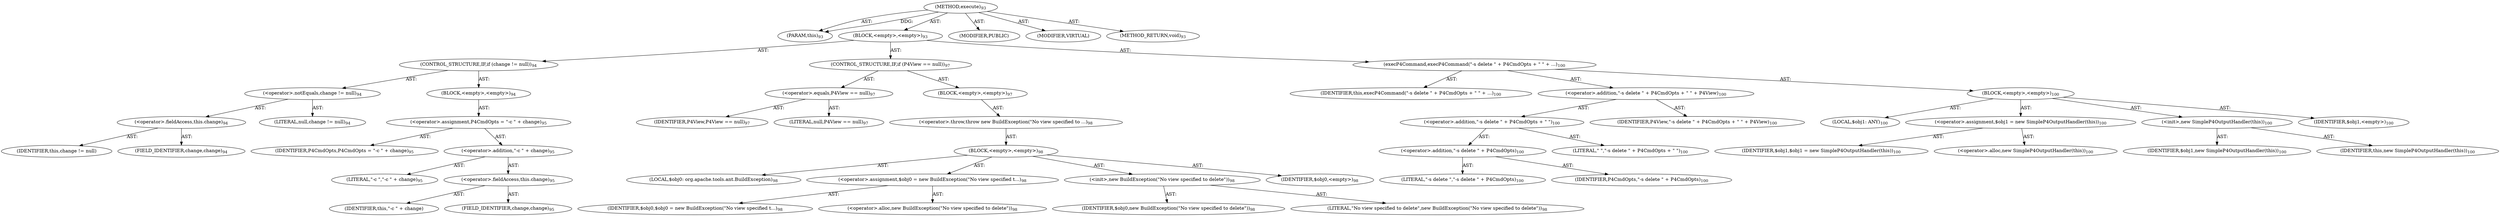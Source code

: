 digraph "execute" {  
"111669149697" [label = <(METHOD,execute)<SUB>93</SUB>> ]
"115964116993" [label = <(PARAM,this)<SUB>93</SUB>> ]
"25769803777" [label = <(BLOCK,&lt;empty&gt;,&lt;empty&gt;)<SUB>93</SUB>> ]
"47244640256" [label = <(CONTROL_STRUCTURE,IF,if (change != null))<SUB>94</SUB>> ]
"30064771074" [label = <(&lt;operator&gt;.notEquals,change != null)<SUB>94</SUB>> ]
"30064771075" [label = <(&lt;operator&gt;.fieldAccess,this.change)<SUB>94</SUB>> ]
"68719476740" [label = <(IDENTIFIER,this,change != null)> ]
"55834574849" [label = <(FIELD_IDENTIFIER,change,change)<SUB>94</SUB>> ]
"90194313216" [label = <(LITERAL,null,change != null)<SUB>94</SUB>> ]
"25769803778" [label = <(BLOCK,&lt;empty&gt;,&lt;empty&gt;)<SUB>94</SUB>> ]
"30064771076" [label = <(&lt;operator&gt;.assignment,P4CmdOpts = &quot;-c &quot; + change)<SUB>95</SUB>> ]
"68719476741" [label = <(IDENTIFIER,P4CmdOpts,P4CmdOpts = &quot;-c &quot; + change)<SUB>95</SUB>> ]
"30064771077" [label = <(&lt;operator&gt;.addition,&quot;-c &quot; + change)<SUB>95</SUB>> ]
"90194313217" [label = <(LITERAL,&quot;-c &quot;,&quot;-c &quot; + change)<SUB>95</SUB>> ]
"30064771078" [label = <(&lt;operator&gt;.fieldAccess,this.change)<SUB>95</SUB>> ]
"68719476742" [label = <(IDENTIFIER,this,&quot;-c &quot; + change)> ]
"55834574850" [label = <(FIELD_IDENTIFIER,change,change)<SUB>95</SUB>> ]
"47244640257" [label = <(CONTROL_STRUCTURE,IF,if (P4View == null))<SUB>97</SUB>> ]
"30064771079" [label = <(&lt;operator&gt;.equals,P4View == null)<SUB>97</SUB>> ]
"68719476743" [label = <(IDENTIFIER,P4View,P4View == null)<SUB>97</SUB>> ]
"90194313218" [label = <(LITERAL,null,P4View == null)<SUB>97</SUB>> ]
"25769803779" [label = <(BLOCK,&lt;empty&gt;,&lt;empty&gt;)<SUB>97</SUB>> ]
"30064771080" [label = <(&lt;operator&gt;.throw,throw new BuildException(&quot;No view specified to ...)<SUB>98</SUB>> ]
"25769803780" [label = <(BLOCK,&lt;empty&gt;,&lt;empty&gt;)<SUB>98</SUB>> ]
"94489280512" [label = <(LOCAL,$obj0: org.apache.tools.ant.BuildException)<SUB>98</SUB>> ]
"30064771081" [label = <(&lt;operator&gt;.assignment,$obj0 = new BuildException(&quot;No view specified t...)<SUB>98</SUB>> ]
"68719476744" [label = <(IDENTIFIER,$obj0,$obj0 = new BuildException(&quot;No view specified t...)<SUB>98</SUB>> ]
"30064771082" [label = <(&lt;operator&gt;.alloc,new BuildException(&quot;No view specified to delete&quot;))<SUB>98</SUB>> ]
"30064771083" [label = <(&lt;init&gt;,new BuildException(&quot;No view specified to delete&quot;))<SUB>98</SUB>> ]
"68719476745" [label = <(IDENTIFIER,$obj0,new BuildException(&quot;No view specified to delete&quot;))<SUB>98</SUB>> ]
"90194313219" [label = <(LITERAL,&quot;No view specified to delete&quot;,new BuildException(&quot;No view specified to delete&quot;))<SUB>98</SUB>> ]
"68719476746" [label = <(IDENTIFIER,$obj0,&lt;empty&gt;)<SUB>98</SUB>> ]
"30064771084" [label = <(execP4Command,execP4Command(&quot;-s delete &quot; + P4CmdOpts + &quot; &quot; + ...)<SUB>100</SUB>> ]
"68719476738" [label = <(IDENTIFIER,this,execP4Command(&quot;-s delete &quot; + P4CmdOpts + &quot; &quot; + ...)<SUB>100</SUB>> ]
"30064771085" [label = <(&lt;operator&gt;.addition,&quot;-s delete &quot; + P4CmdOpts + &quot; &quot; + P4View)<SUB>100</SUB>> ]
"30064771086" [label = <(&lt;operator&gt;.addition,&quot;-s delete &quot; + P4CmdOpts + &quot; &quot;)<SUB>100</SUB>> ]
"30064771087" [label = <(&lt;operator&gt;.addition,&quot;-s delete &quot; + P4CmdOpts)<SUB>100</SUB>> ]
"90194313220" [label = <(LITERAL,&quot;-s delete &quot;,&quot;-s delete &quot; + P4CmdOpts)<SUB>100</SUB>> ]
"68719476747" [label = <(IDENTIFIER,P4CmdOpts,&quot;-s delete &quot; + P4CmdOpts)<SUB>100</SUB>> ]
"90194313221" [label = <(LITERAL,&quot; &quot;,&quot;-s delete &quot; + P4CmdOpts + &quot; &quot;)<SUB>100</SUB>> ]
"68719476748" [label = <(IDENTIFIER,P4View,&quot;-s delete &quot; + P4CmdOpts + &quot; &quot; + P4View)<SUB>100</SUB>> ]
"25769803781" [label = <(BLOCK,&lt;empty&gt;,&lt;empty&gt;)<SUB>100</SUB>> ]
"94489280513" [label = <(LOCAL,$obj1: ANY)<SUB>100</SUB>> ]
"30064771088" [label = <(&lt;operator&gt;.assignment,$obj1 = new SimpleP4OutputHandler(this))<SUB>100</SUB>> ]
"68719476749" [label = <(IDENTIFIER,$obj1,$obj1 = new SimpleP4OutputHandler(this))<SUB>100</SUB>> ]
"30064771089" [label = <(&lt;operator&gt;.alloc,new SimpleP4OutputHandler(this))<SUB>100</SUB>> ]
"30064771090" [label = <(&lt;init&gt;,new SimpleP4OutputHandler(this))<SUB>100</SUB>> ]
"68719476750" [label = <(IDENTIFIER,$obj1,new SimpleP4OutputHandler(this))<SUB>100</SUB>> ]
"68719476737" [label = <(IDENTIFIER,this,new SimpleP4OutputHandler(this))<SUB>100</SUB>> ]
"68719476751" [label = <(IDENTIFIER,$obj1,&lt;empty&gt;)<SUB>100</SUB>> ]
"133143986179" [label = <(MODIFIER,PUBLIC)> ]
"133143986180" [label = <(MODIFIER,VIRTUAL)> ]
"128849018881" [label = <(METHOD_RETURN,void)<SUB>93</SUB>> ]
  "111669149697" -> "115964116993"  [ label = "AST: "] 
  "111669149697" -> "25769803777"  [ label = "AST: "] 
  "111669149697" -> "133143986179"  [ label = "AST: "] 
  "111669149697" -> "133143986180"  [ label = "AST: "] 
  "111669149697" -> "128849018881"  [ label = "AST: "] 
  "25769803777" -> "47244640256"  [ label = "AST: "] 
  "25769803777" -> "47244640257"  [ label = "AST: "] 
  "25769803777" -> "30064771084"  [ label = "AST: "] 
  "47244640256" -> "30064771074"  [ label = "AST: "] 
  "47244640256" -> "25769803778"  [ label = "AST: "] 
  "30064771074" -> "30064771075"  [ label = "AST: "] 
  "30064771074" -> "90194313216"  [ label = "AST: "] 
  "30064771075" -> "68719476740"  [ label = "AST: "] 
  "30064771075" -> "55834574849"  [ label = "AST: "] 
  "25769803778" -> "30064771076"  [ label = "AST: "] 
  "30064771076" -> "68719476741"  [ label = "AST: "] 
  "30064771076" -> "30064771077"  [ label = "AST: "] 
  "30064771077" -> "90194313217"  [ label = "AST: "] 
  "30064771077" -> "30064771078"  [ label = "AST: "] 
  "30064771078" -> "68719476742"  [ label = "AST: "] 
  "30064771078" -> "55834574850"  [ label = "AST: "] 
  "47244640257" -> "30064771079"  [ label = "AST: "] 
  "47244640257" -> "25769803779"  [ label = "AST: "] 
  "30064771079" -> "68719476743"  [ label = "AST: "] 
  "30064771079" -> "90194313218"  [ label = "AST: "] 
  "25769803779" -> "30064771080"  [ label = "AST: "] 
  "30064771080" -> "25769803780"  [ label = "AST: "] 
  "25769803780" -> "94489280512"  [ label = "AST: "] 
  "25769803780" -> "30064771081"  [ label = "AST: "] 
  "25769803780" -> "30064771083"  [ label = "AST: "] 
  "25769803780" -> "68719476746"  [ label = "AST: "] 
  "30064771081" -> "68719476744"  [ label = "AST: "] 
  "30064771081" -> "30064771082"  [ label = "AST: "] 
  "30064771083" -> "68719476745"  [ label = "AST: "] 
  "30064771083" -> "90194313219"  [ label = "AST: "] 
  "30064771084" -> "68719476738"  [ label = "AST: "] 
  "30064771084" -> "30064771085"  [ label = "AST: "] 
  "30064771084" -> "25769803781"  [ label = "AST: "] 
  "30064771085" -> "30064771086"  [ label = "AST: "] 
  "30064771085" -> "68719476748"  [ label = "AST: "] 
  "30064771086" -> "30064771087"  [ label = "AST: "] 
  "30064771086" -> "90194313221"  [ label = "AST: "] 
  "30064771087" -> "90194313220"  [ label = "AST: "] 
  "30064771087" -> "68719476747"  [ label = "AST: "] 
  "25769803781" -> "94489280513"  [ label = "AST: "] 
  "25769803781" -> "30064771088"  [ label = "AST: "] 
  "25769803781" -> "30064771090"  [ label = "AST: "] 
  "25769803781" -> "68719476751"  [ label = "AST: "] 
  "30064771088" -> "68719476749"  [ label = "AST: "] 
  "30064771088" -> "30064771089"  [ label = "AST: "] 
  "30064771090" -> "68719476750"  [ label = "AST: "] 
  "30064771090" -> "68719476737"  [ label = "AST: "] 
  "111669149697" -> "115964116993"  [ label = "DDG: "] 
}
